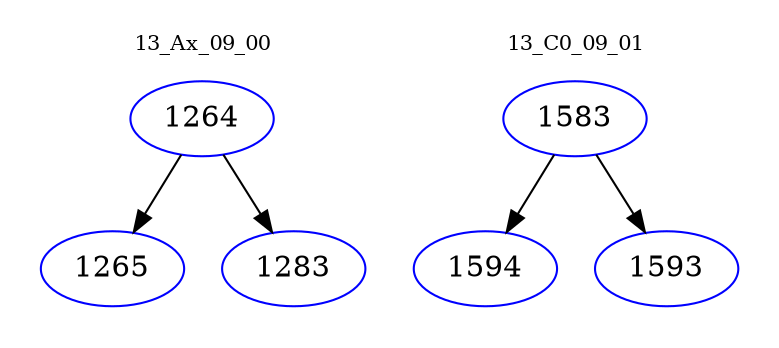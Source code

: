 digraph{
subgraph cluster_0 {
color = white
label = "13_Ax_09_00";
fontsize=10;
T0_1264 [label="1264", color="blue"]
T0_1264 -> T0_1265 [color="black"]
T0_1265 [label="1265", color="blue"]
T0_1264 -> T0_1283 [color="black"]
T0_1283 [label="1283", color="blue"]
}
subgraph cluster_1 {
color = white
label = "13_C0_09_01";
fontsize=10;
T1_1583 [label="1583", color="blue"]
T1_1583 -> T1_1594 [color="black"]
T1_1594 [label="1594", color="blue"]
T1_1583 -> T1_1593 [color="black"]
T1_1593 [label="1593", color="blue"]
}
}
